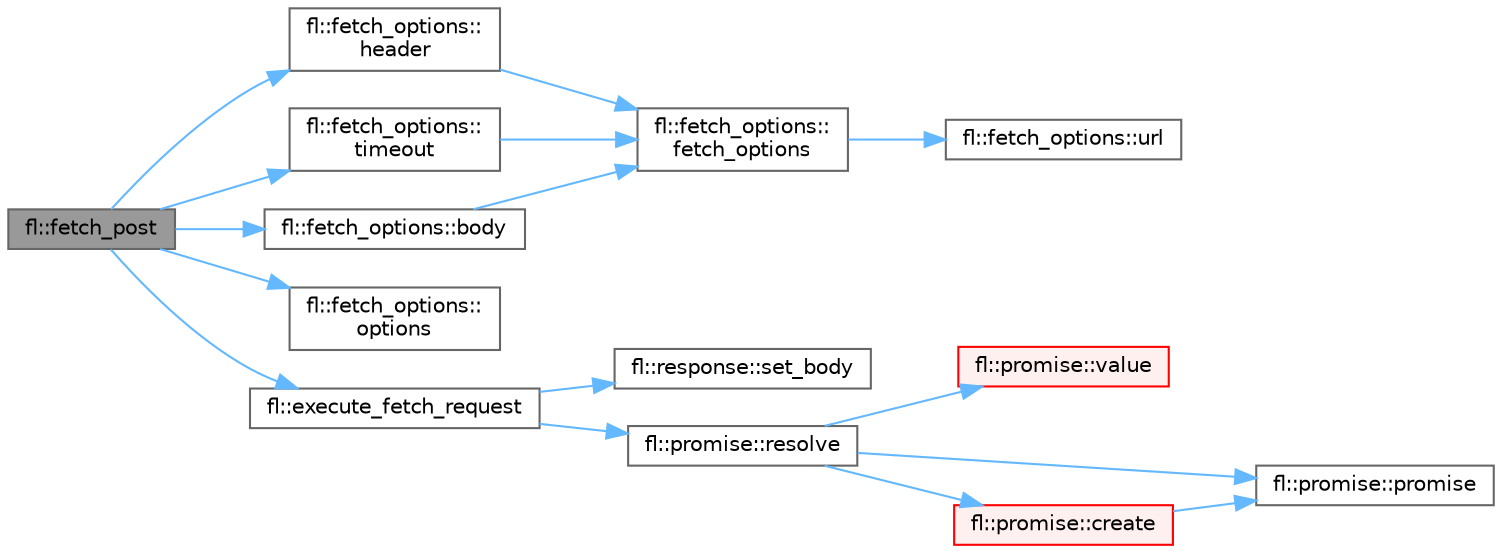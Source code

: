digraph "fl::fetch_post"
{
 // INTERACTIVE_SVG=YES
 // LATEX_PDF_SIZE
  bgcolor="transparent";
  edge [fontname=Helvetica,fontsize=10,labelfontname=Helvetica,labelfontsize=10];
  node [fontname=Helvetica,fontsize=10,shape=box,height=0.2,width=0.4];
  rankdir="LR";
  Node1 [id="Node000001",label="fl::fetch_post",height=0.2,width=0.4,color="gray40", fillcolor="grey60", style="filled", fontcolor="black",tooltip="HTTP POST request."];
  Node1 -> Node2 [id="edge1_Node000001_Node000002",color="steelblue1",style="solid",tooltip=" "];
  Node2 [id="Node000002",label="fl::fetch_options::body",height=0.2,width=0.4,color="grey40", fillcolor="white", style="filled",URL="$d2/d49/classfl_1_1fetch__options_a38270ee520d0b35566a972e44006350b.html#a38270ee520d0b35566a972e44006350b",tooltip="Set request body."];
  Node2 -> Node3 [id="edge2_Node000002_Node000003",color="steelblue1",style="solid",tooltip=" "];
  Node3 [id="Node000003",label="fl::fetch_options::\lfetch_options",height=0.2,width=0.4,color="grey40", fillcolor="white", style="filled",URL="$d2/d49/classfl_1_1fetch__options_a73eb354da4d72180fa2092519f04d8d5.html#a73eb354da4d72180fa2092519f04d8d5",tooltip=" "];
  Node3 -> Node4 [id="edge3_Node000003_Node000004",color="steelblue1",style="solid",tooltip=" "];
  Node4 [id="Node000004",label="fl::fetch_options::url",height=0.2,width=0.4,color="grey40", fillcolor="white", style="filled",URL="$d2/d49/classfl_1_1fetch__options_a1213ed1a90410e9f7fa52b63f8663041.html#a1213ed1a90410e9f7fa52b63f8663041",tooltip="Get the URL for this request."];
  Node1 -> Node5 [id="edge4_Node000001_Node000005",color="steelblue1",style="solid",tooltip=" "];
  Node5 [id="Node000005",label="fl::execute_fetch_request",height=0.2,width=0.4,color="grey40", fillcolor="white", style="filled",URL="$d4/d36/namespacefl_a614354323511a444f4f3d295d6a41db8.html#a614354323511a444f4f3d295d6a41db8",tooltip="Internal helper to execute a fetch request and return a promise."];
  Node5 -> Node6 [id="edge5_Node000005_Node000006",color="steelblue1",style="solid",tooltip=" "];
  Node6 [id="Node000006",label="fl::promise::resolve",height=0.2,width=0.4,color="grey40", fillcolor="white", style="filled",URL="$d1/d21/classfl_1_1promise_a3e0fb912621e186951d09a10640f407b.html#a3e0fb912621e186951d09a10640f407b",tooltip="Create a resolved promise with value."];
  Node6 -> Node7 [id="edge6_Node000006_Node000007",color="steelblue1",style="solid",tooltip=" "];
  Node7 [id="Node000007",label="fl::promise::promise",height=0.2,width=0.4,color="grey40", fillcolor="white", style="filled",URL="$d1/d21/classfl_1_1promise_a39a88af32b89bdcd2ade2da29f3397d5.html#a39a88af32b89bdcd2ade2da29f3397d5",tooltip="Default constructor - creates invalid promise."];
  Node6 -> Node8 [id="edge7_Node000006_Node000008",color="steelblue1",style="solid",tooltip=" "];
  Node8 [id="Node000008",label="fl::promise::create",height=0.2,width=0.4,color="red", fillcolor="#FFF0F0", style="filled",URL="$d1/d21/classfl_1_1promise_a06ac99cdb6ae08a992c049504a395f06.html#a06ac99cdb6ae08a992c049504a395f06",tooltip="Create a pending promise."];
  Node8 -> Node7 [id="edge8_Node000008_Node000007",color="steelblue1",style="solid",tooltip=" "];
  Node6 -> Node10 [id="edge9_Node000006_Node000010",color="steelblue1",style="solid",tooltip=" "];
  Node10 [id="Node000010",label="fl::promise::value",height=0.2,width=0.4,color="red", fillcolor="#FFF0F0", style="filled",URL="$d1/d21/classfl_1_1promise_a915f95ce14f79b1a74c7c4b74053fdda.html#a915f95ce14f79b1a74c7c4b74053fdda",tooltip="Get the result value (only valid if is_resolved() returns true)"];
  Node5 -> Node12 [id="edge10_Node000005_Node000012",color="steelblue1",style="solid",tooltip=" "];
  Node12 [id="Node000012",label="fl::response::set_body",height=0.2,width=0.4,color="grey40", fillcolor="white", style="filled",URL="$d5/d4b/classfl_1_1response_a32fccb19fb4d302d7dc444cf9659c302.html#a32fccb19fb4d302d7dc444cf9659c302",tooltip=" "];
  Node1 -> Node13 [id="edge11_Node000001_Node000013",color="steelblue1",style="solid",tooltip=" "];
  Node13 [id="Node000013",label="fl::fetch_options::\lheader",height=0.2,width=0.4,color="grey40", fillcolor="white", style="filled",URL="$d2/d49/classfl_1_1fetch__options_a541c0709606193eb2057cafa1aa42a29.html#a541c0709606193eb2057cafa1aa42a29",tooltip="Add header."];
  Node13 -> Node3 [id="edge12_Node000013_Node000003",color="steelblue1",style="solid",tooltip=" "];
  Node1 -> Node14 [id="edge13_Node000001_Node000014",color="steelblue1",style="solid",tooltip=" "];
  Node14 [id="Node000014",label="fl::fetch_options::\loptions",height=0.2,width=0.4,color="grey40", fillcolor="white", style="filled",URL="$d2/d49/classfl_1_1fetch__options_a79495f6a025bd4851500804ad92f81ba.html#a79495f6a025bd4851500804ad92f81ba",tooltip="Get the options for this request."];
  Node1 -> Node15 [id="edge14_Node000001_Node000015",color="steelblue1",style="solid",tooltip=" "];
  Node15 [id="Node000015",label="fl::fetch_options::\ltimeout",height=0.2,width=0.4,color="grey40", fillcolor="white", style="filled",URL="$d2/d49/classfl_1_1fetch__options_a1a19b6646176204db31d1ab58cab1e57.html#a1a19b6646176204db31d1ab58cab1e57",tooltip="Set timeout in milliseconds."];
  Node15 -> Node3 [id="edge15_Node000015_Node000003",color="steelblue1",style="solid",tooltip=" "];
}
